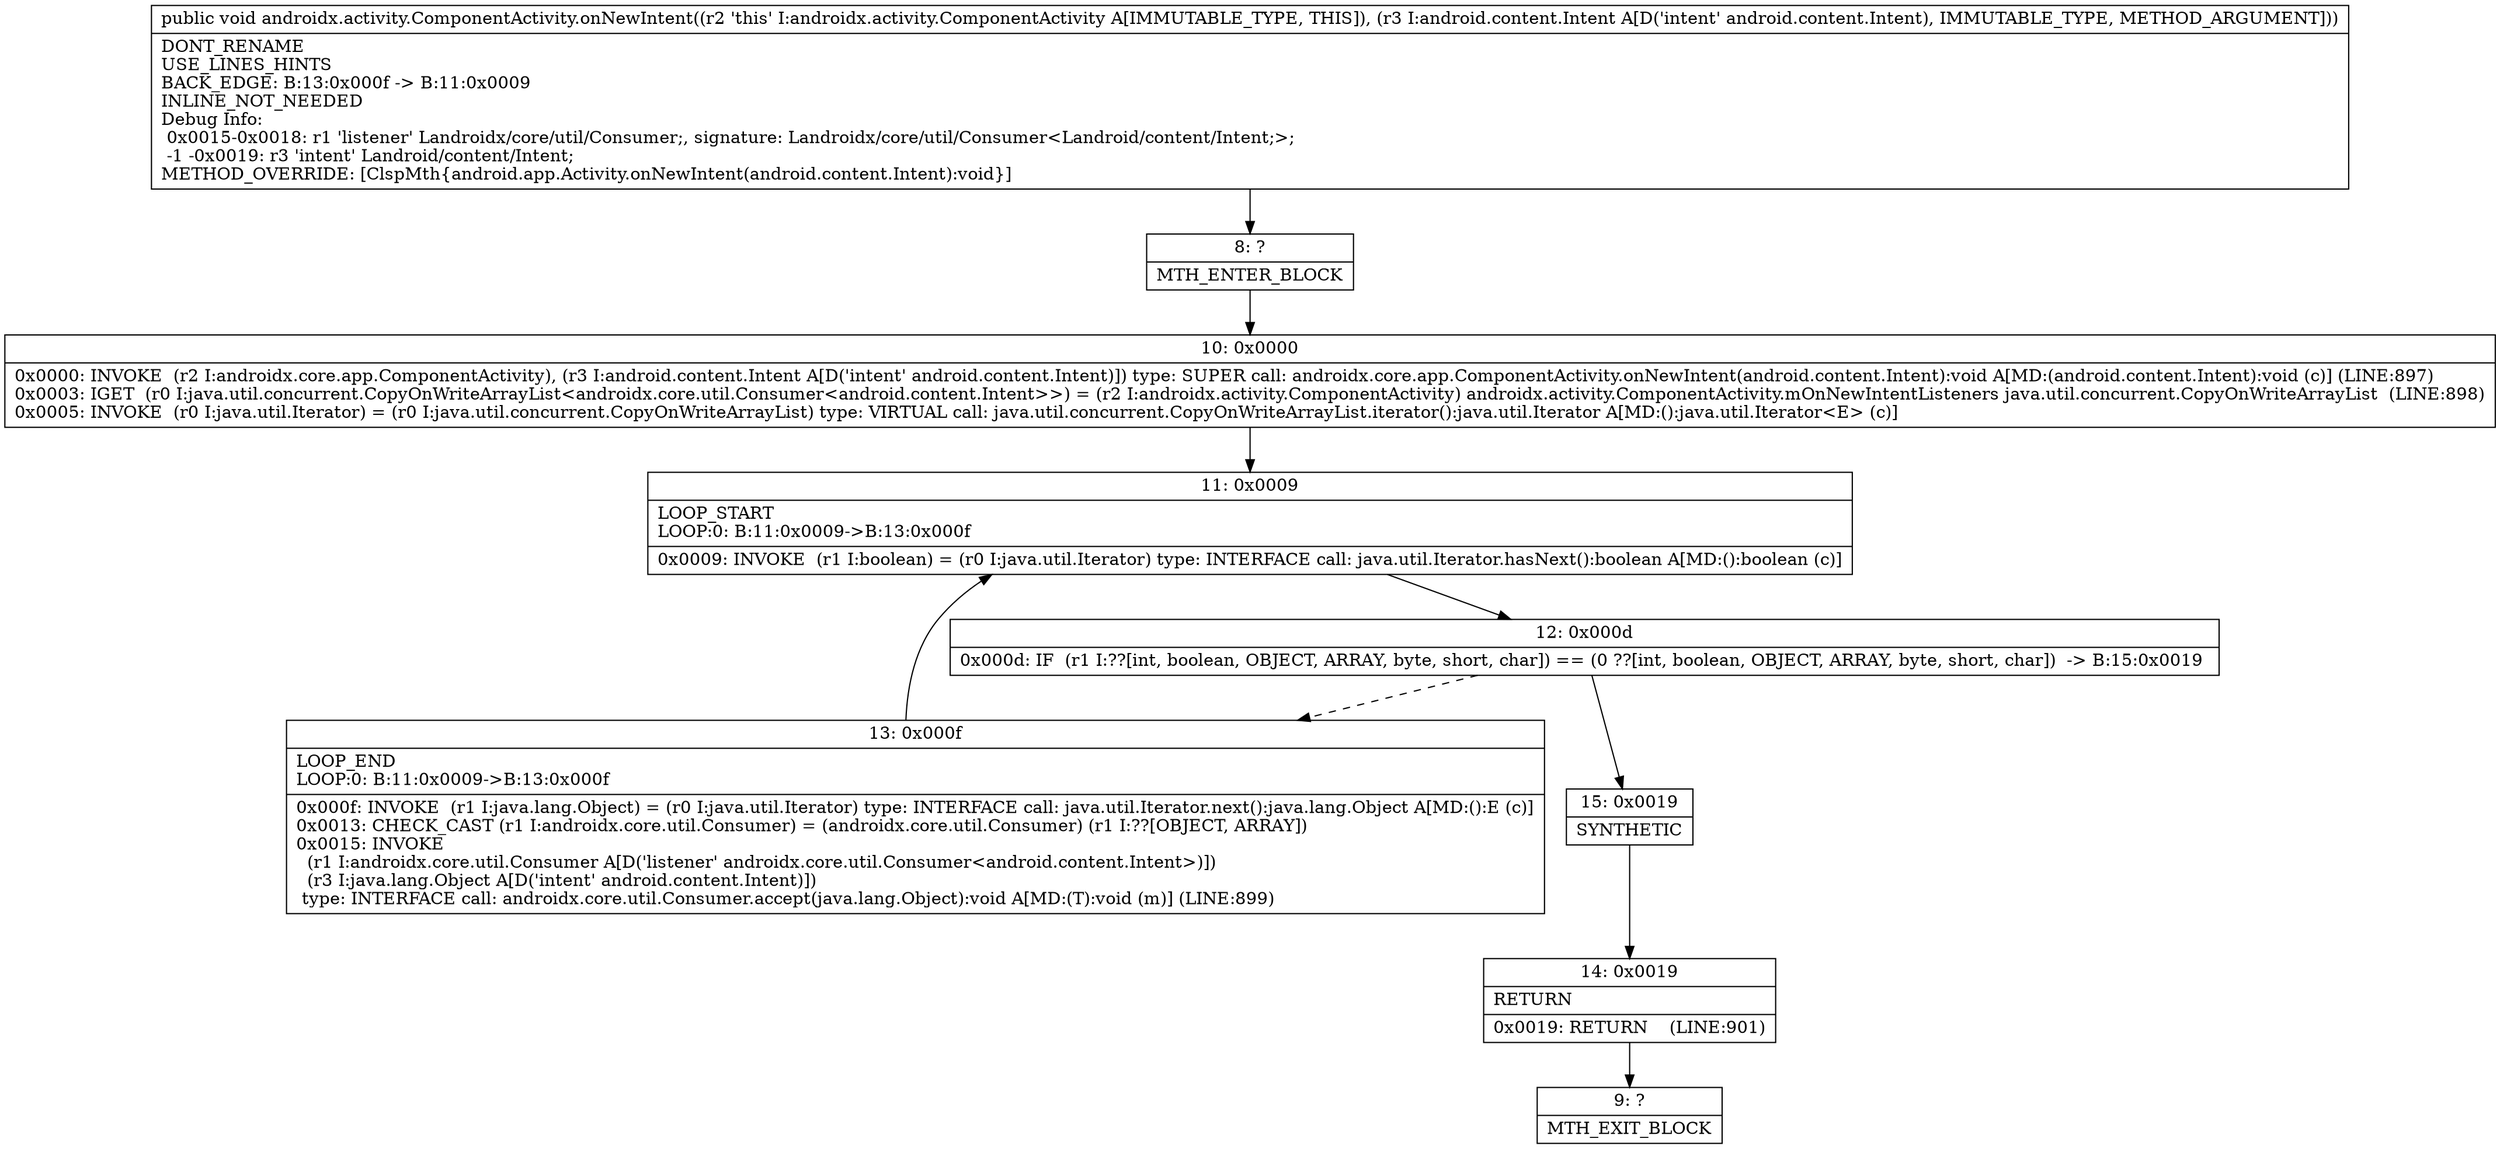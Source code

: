 digraph "CFG forandroidx.activity.ComponentActivity.onNewIntent(Landroid\/content\/Intent;)V" {
Node_8 [shape=record,label="{8\:\ ?|MTH_ENTER_BLOCK\l}"];
Node_10 [shape=record,label="{10\:\ 0x0000|0x0000: INVOKE  (r2 I:androidx.core.app.ComponentActivity), (r3 I:android.content.Intent A[D('intent' android.content.Intent)]) type: SUPER call: androidx.core.app.ComponentActivity.onNewIntent(android.content.Intent):void A[MD:(android.content.Intent):void (c)] (LINE:897)\l0x0003: IGET  (r0 I:java.util.concurrent.CopyOnWriteArrayList\<androidx.core.util.Consumer\<android.content.Intent\>\>) = (r2 I:androidx.activity.ComponentActivity) androidx.activity.ComponentActivity.mOnNewIntentListeners java.util.concurrent.CopyOnWriteArrayList  (LINE:898)\l0x0005: INVOKE  (r0 I:java.util.Iterator) = (r0 I:java.util.concurrent.CopyOnWriteArrayList) type: VIRTUAL call: java.util.concurrent.CopyOnWriteArrayList.iterator():java.util.Iterator A[MD:():java.util.Iterator\<E\> (c)]\l}"];
Node_11 [shape=record,label="{11\:\ 0x0009|LOOP_START\lLOOP:0: B:11:0x0009\-\>B:13:0x000f\l|0x0009: INVOKE  (r1 I:boolean) = (r0 I:java.util.Iterator) type: INTERFACE call: java.util.Iterator.hasNext():boolean A[MD:():boolean (c)]\l}"];
Node_12 [shape=record,label="{12\:\ 0x000d|0x000d: IF  (r1 I:??[int, boolean, OBJECT, ARRAY, byte, short, char]) == (0 ??[int, boolean, OBJECT, ARRAY, byte, short, char])  \-\> B:15:0x0019 \l}"];
Node_13 [shape=record,label="{13\:\ 0x000f|LOOP_END\lLOOP:0: B:11:0x0009\-\>B:13:0x000f\l|0x000f: INVOKE  (r1 I:java.lang.Object) = (r0 I:java.util.Iterator) type: INTERFACE call: java.util.Iterator.next():java.lang.Object A[MD:():E (c)]\l0x0013: CHECK_CAST (r1 I:androidx.core.util.Consumer) = (androidx.core.util.Consumer) (r1 I:??[OBJECT, ARRAY]) \l0x0015: INVOKE  \l  (r1 I:androidx.core.util.Consumer A[D('listener' androidx.core.util.Consumer\<android.content.Intent\>)])\l  (r3 I:java.lang.Object A[D('intent' android.content.Intent)])\l type: INTERFACE call: androidx.core.util.Consumer.accept(java.lang.Object):void A[MD:(T):void (m)] (LINE:899)\l}"];
Node_15 [shape=record,label="{15\:\ 0x0019|SYNTHETIC\l}"];
Node_14 [shape=record,label="{14\:\ 0x0019|RETURN\l|0x0019: RETURN    (LINE:901)\l}"];
Node_9 [shape=record,label="{9\:\ ?|MTH_EXIT_BLOCK\l}"];
MethodNode[shape=record,label="{public void androidx.activity.ComponentActivity.onNewIntent((r2 'this' I:androidx.activity.ComponentActivity A[IMMUTABLE_TYPE, THIS]), (r3 I:android.content.Intent A[D('intent' android.content.Intent), IMMUTABLE_TYPE, METHOD_ARGUMENT]))  | DONT_RENAME\lUSE_LINES_HINTS\lBACK_EDGE: B:13:0x000f \-\> B:11:0x0009\lINLINE_NOT_NEEDED\lDebug Info:\l  0x0015\-0x0018: r1 'listener' Landroidx\/core\/util\/Consumer;, signature: Landroidx\/core\/util\/Consumer\<Landroid\/content\/Intent;\>;\l  \-1 \-0x0019: r3 'intent' Landroid\/content\/Intent;\lMETHOD_OVERRIDE: [ClspMth\{android.app.Activity.onNewIntent(android.content.Intent):void\}]\l}"];
MethodNode -> Node_8;Node_8 -> Node_10;
Node_10 -> Node_11;
Node_11 -> Node_12;
Node_12 -> Node_13[style=dashed];
Node_12 -> Node_15;
Node_13 -> Node_11;
Node_15 -> Node_14;
Node_14 -> Node_9;
}

